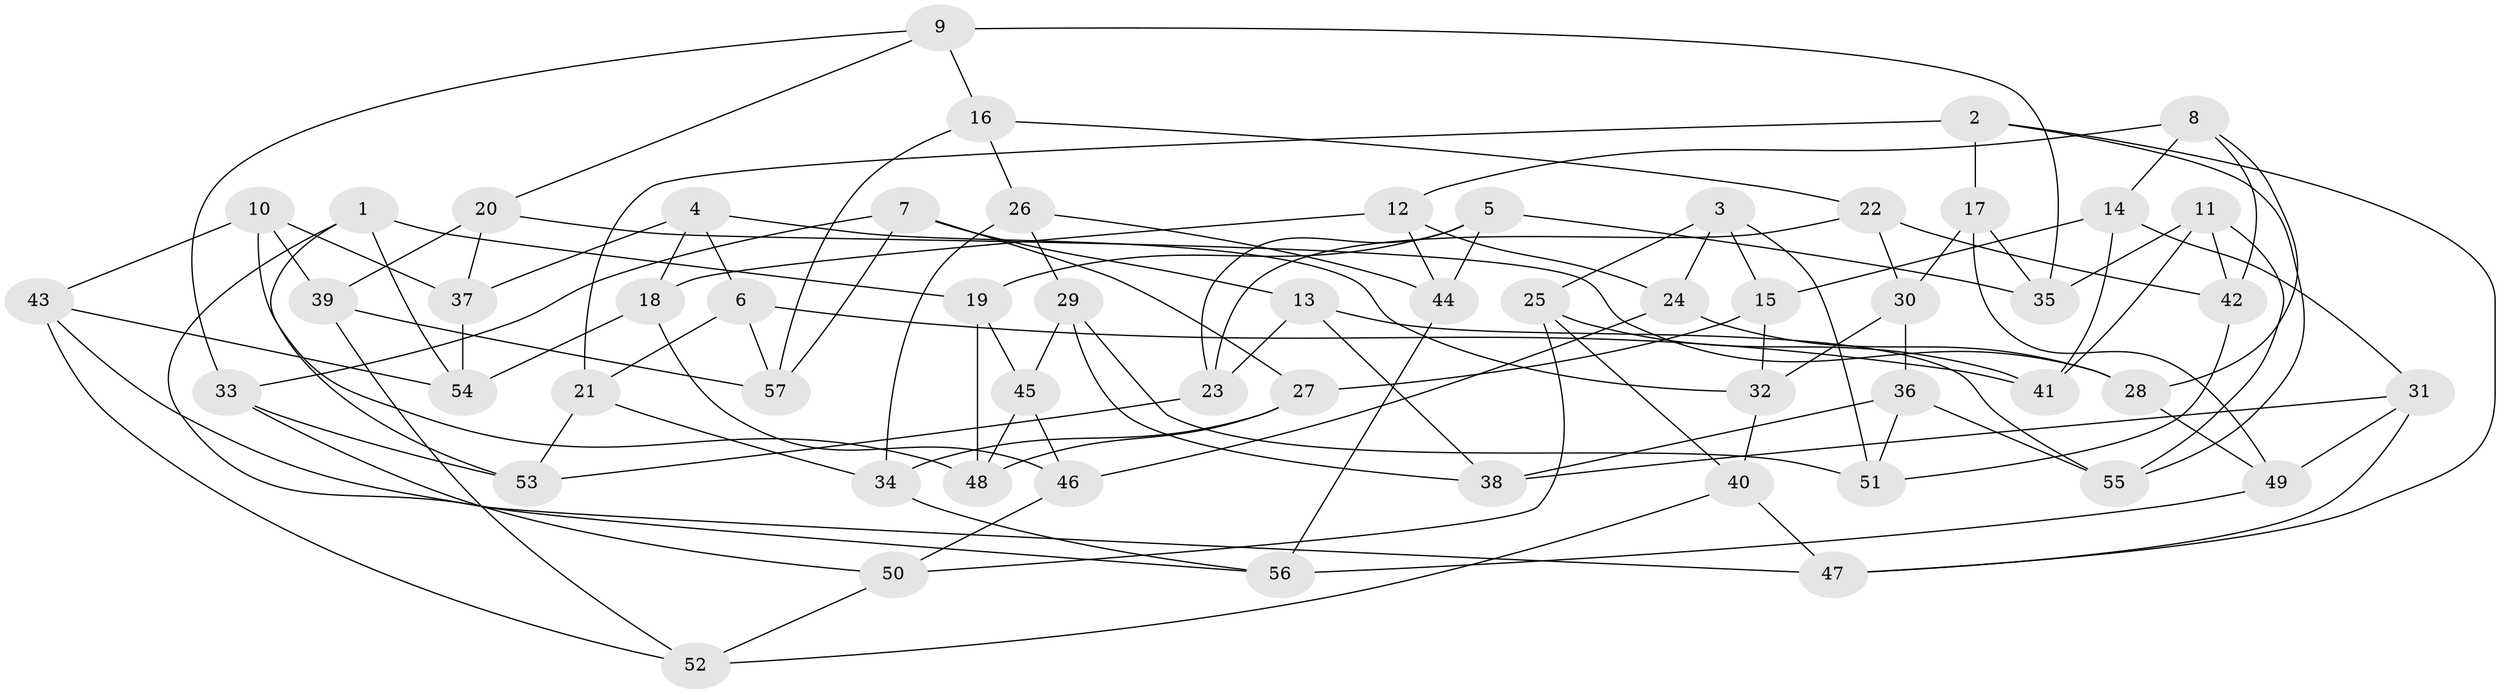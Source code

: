 // coarse degree distribution, {6: 0.41025641025641024, 4: 0.5384615384615384, 5: 0.05128205128205128}
// Generated by graph-tools (version 1.1) at 2025/52/02/27/25 19:52:28]
// undirected, 57 vertices, 114 edges
graph export_dot {
graph [start="1"]
  node [color=gray90,style=filled];
  1;
  2;
  3;
  4;
  5;
  6;
  7;
  8;
  9;
  10;
  11;
  12;
  13;
  14;
  15;
  16;
  17;
  18;
  19;
  20;
  21;
  22;
  23;
  24;
  25;
  26;
  27;
  28;
  29;
  30;
  31;
  32;
  33;
  34;
  35;
  36;
  37;
  38;
  39;
  40;
  41;
  42;
  43;
  44;
  45;
  46;
  47;
  48;
  49;
  50;
  51;
  52;
  53;
  54;
  55;
  56;
  57;
  1 -- 53;
  1 -- 54;
  1 -- 19;
  1 -- 56;
  2 -- 55;
  2 -- 17;
  2 -- 47;
  2 -- 21;
  3 -- 25;
  3 -- 24;
  3 -- 15;
  3 -- 51;
  4 -- 37;
  4 -- 32;
  4 -- 6;
  4 -- 18;
  5 -- 19;
  5 -- 35;
  5 -- 44;
  5 -- 23;
  6 -- 41;
  6 -- 21;
  6 -- 57;
  7 -- 27;
  7 -- 57;
  7 -- 13;
  7 -- 33;
  8 -- 14;
  8 -- 42;
  8 -- 12;
  8 -- 28;
  9 -- 20;
  9 -- 35;
  9 -- 16;
  9 -- 33;
  10 -- 43;
  10 -- 48;
  10 -- 39;
  10 -- 37;
  11 -- 55;
  11 -- 42;
  11 -- 41;
  11 -- 35;
  12 -- 18;
  12 -- 24;
  12 -- 44;
  13 -- 55;
  13 -- 23;
  13 -- 38;
  14 -- 31;
  14 -- 41;
  14 -- 15;
  15 -- 27;
  15 -- 32;
  16 -- 57;
  16 -- 22;
  16 -- 26;
  17 -- 30;
  17 -- 35;
  17 -- 49;
  18 -- 54;
  18 -- 46;
  19 -- 48;
  19 -- 45;
  20 -- 39;
  20 -- 28;
  20 -- 37;
  21 -- 34;
  21 -- 53;
  22 -- 42;
  22 -- 23;
  22 -- 30;
  23 -- 53;
  24 -- 46;
  24 -- 28;
  25 -- 50;
  25 -- 40;
  25 -- 41;
  26 -- 29;
  26 -- 44;
  26 -- 34;
  27 -- 34;
  27 -- 48;
  28 -- 49;
  29 -- 51;
  29 -- 45;
  29 -- 38;
  30 -- 32;
  30 -- 36;
  31 -- 38;
  31 -- 47;
  31 -- 49;
  32 -- 40;
  33 -- 50;
  33 -- 53;
  34 -- 56;
  36 -- 38;
  36 -- 55;
  36 -- 51;
  37 -- 54;
  39 -- 52;
  39 -- 57;
  40 -- 47;
  40 -- 52;
  42 -- 51;
  43 -- 52;
  43 -- 54;
  43 -- 47;
  44 -- 56;
  45 -- 48;
  45 -- 46;
  46 -- 50;
  49 -- 56;
  50 -- 52;
}

